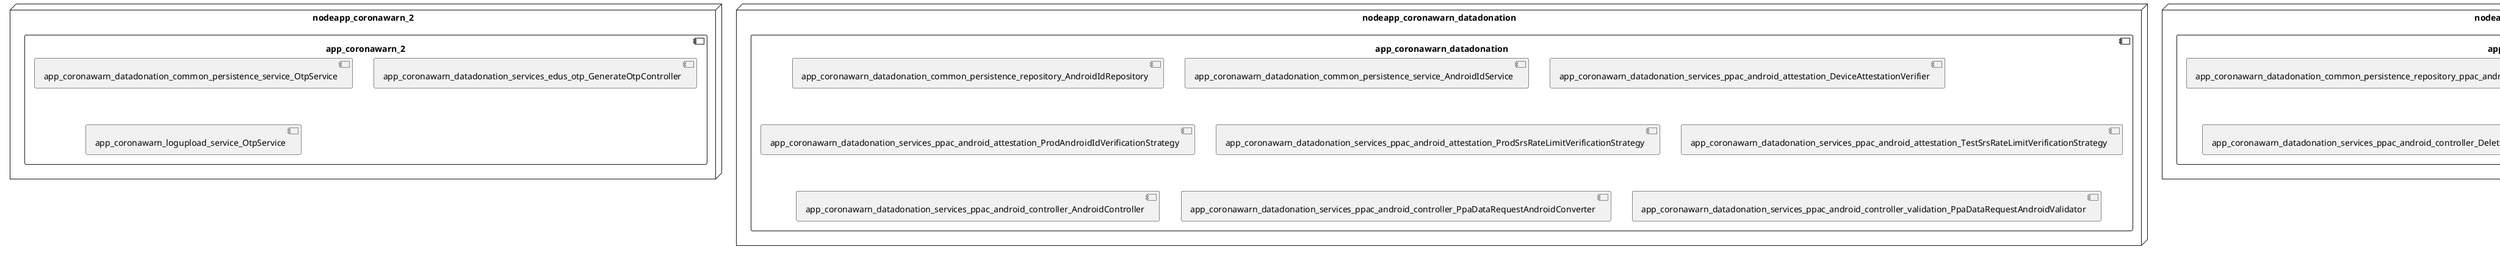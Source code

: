 @startuml
skinparam fixCircleLabelOverlapping true
skinparam componentStyle uml2
node nodeapp_coronawarn {
component app_coronawarn {
[app_coronawarn_datadonation_services_ppac_commons_FakeRequestController] [[corona-warn-app.system#_YiioCmiHEe-hx815cB9RGg]]
[app_coronawarn_server_services_submission_controller_FakeRequestController] [[corona-warn-app.system#_YiioCmiHEe-hx815cB9RGg]]
}
}
node nodeapp_coronawarn_2 {
component app_coronawarn_2 {
[app_coronawarn_datadonation_common_persistence_service_OtpService] [[corona-warn-app.system#_YiioCmiHEe-hx815cB9RGg]]
[app_coronawarn_datadonation_services_edus_otp_GenerateOtpController] [[corona-warn-app.system#_YiioCmiHEe-hx815cB9RGg]]
[app_coronawarn_logupload_service_OtpService] [[corona-warn-app.system#_YiioCmiHEe-hx815cB9RGg]]
}
}
node nodeapp_coronawarn_datadonation {
component app_coronawarn_datadonation {
[app_coronawarn_datadonation_common_persistence_repository_AndroidIdRepository] [[corona-warn-app.system#_YiioCmiHEe-hx815cB9RGg]]
[app_coronawarn_datadonation_common_persistence_service_AndroidIdService] [[corona-warn-app.system#_YiioCmiHEe-hx815cB9RGg]]
[app_coronawarn_datadonation_services_ppac_android_attestation_DeviceAttestationVerifier] [[corona-warn-app.system#_YiioCmiHEe-hx815cB9RGg]]
[app_coronawarn_datadonation_services_ppac_android_attestation_ProdAndroidIdVerificationStrategy] [[corona-warn-app.system#_YiioCmiHEe-hx815cB9RGg]]
[app_coronawarn_datadonation_services_ppac_android_attestation_ProdSrsRateLimitVerificationStrategy] [[corona-warn-app.system#_YiioCmiHEe-hx815cB9RGg]]
[app_coronawarn_datadonation_services_ppac_android_attestation_TestSrsRateLimitVerificationStrategy] [[corona-warn-app.system#_YiioCmiHEe-hx815cB9RGg]]
[app_coronawarn_datadonation_services_ppac_android_controller_AndroidController] [[corona-warn-app.system#_YiioCmiHEe-hx815cB9RGg]]
[app_coronawarn_datadonation_services_ppac_android_controller_PpaDataRequestAndroidConverter] [[corona-warn-app.system#_YiioCmiHEe-hx815cB9RGg]]
[app_coronawarn_datadonation_services_ppac_android_controller_validation_PpaDataRequestAndroidValidator] [[corona-warn-app.system#_YiioCmiHEe-hx815cB9RGg]]
}
}
node nodeapp_coronawarn_datadonation_2 {
component app_coronawarn_datadonation_2 {
[app_coronawarn_datadonation_common_persistence_repository_ppac_android_SaltRepository] [[corona-warn-app.system#_YiioCmiHEe-hx815cB9RGg]]
[app_coronawarn_datadonation_common_persistence_service_SaltService] [[corona-warn-app.system#_YiioCmiHEe-hx815cB9RGg]]
[app_coronawarn_datadonation_services_ppac_android_controller_DeleteSaltController] [[corona-warn-app.system#_YiioCmiHEe-hx815cB9RGg]]
}
}
node nodeapp_coronawarn_datadonation_3 {
component app_coronawarn_datadonation_3 {
[app_coronawarn_datadonation_common_persistence_repository_DeviceTokenRepository] [[corona-warn-app.system#_YiioCmiHEe-hx815cB9RGg]]
[app_coronawarn_datadonation_services_ppac_ios_verification_devicetoken_DeviceTokenService] [[corona-warn-app.system#_YiioCmiHEe-hx815cB9RGg]]
}
}
node nodeapp_coronawarn_datadonation_4 {
component app_coronawarn_datadonation_4 {
[app_coronawarn_datadonation_common_persistence_service_SrsOtpService] [[corona-warn-app.system#_YiioCmiHEe-hx815cB9RGg]]
[app_coronawarn_datadonation_services_ppac_otp_GenerateSrsOtpController] [[corona-warn-app.system#_YiioCmiHEe-hx815cB9RGg]]
}
}
node nodeapp_coronawarn_datadonation_5 {
component app_coronawarn_datadonation_5 {
[app_coronawarn_datadonation_common_persistence_service_ElsOtpService] [[corona-warn-app.system#_YiioCmiHEe-hx815cB9RGg]]
[app_coronawarn_datadonation_services_els_otp_GenerateElsOtpController] [[corona-warn-app.system#_YiioCmiHEe-hx815cB9RGg]]
}
}
node nodeapp_coronawarn_datadonation_common_persistence {
component app_coronawarn_datadonation_common_persistence {
[app_coronawarn_datadonation_common_persistence_repository_metrics_ClientMetadataRepository] [[corona-warn-app.system#_YiioCmiHEe-hx815cB9RGg]]
[app_coronawarn_datadonation_common_persistence_repository_metrics_ExposureRiskMetadataRepository] [[corona-warn-app.system#_YiioCmiHEe-hx815cB9RGg]]
[app_coronawarn_datadonation_common_persistence_repository_metrics_ExposureWindowRepository] [[corona-warn-app.system#_YiioCmiHEe-hx815cB9RGg]]
[app_coronawarn_datadonation_common_persistence_repository_metrics_ExposureWindowTestResultsRepository] [[corona-warn-app.system#_YiioCmiHEe-hx815cB9RGg]]
[app_coronawarn_datadonation_common_persistence_repository_metrics_KeySubmissionMetadataWithClientMetadataRepository] [[corona-warn-app.system#_YiioCmiHEe-hx815cB9RGg]]
[app_coronawarn_datadonation_common_persistence_repository_metrics_KeySubmissionMetadataWithUserMetadataRepository] [[corona-warn-app.system#_YiioCmiHEe-hx815cB9RGg]]
[app_coronawarn_datadonation_common_persistence_repository_metrics_SummarizedExposureWindowsWithUserMetadataRepository] [[corona-warn-app.system#_YiioCmiHEe-hx815cB9RGg]]
[app_coronawarn_datadonation_common_persistence_repository_metrics_TestResultMetadataRepository] [[corona-warn-app.system#_YiioCmiHEe-hx815cB9RGg]]
[app_coronawarn_datadonation_common_persistence_repository_metrics_UserMetadataRepository] [[corona-warn-app.system#_YiioCmiHEe-hx815cB9RGg]]
[app_coronawarn_datadonation_common_persistence_service_PpaDataService] [[corona-warn-app.system#_YiioCmiHEe-hx815cB9RGg]]
}
}
node nodeapp_coronawarn_datadonation_services_ppac_ios {
component app_coronawarn_datadonation_services_ppac_ios {
[app_coronawarn_datadonation_services_ppac_ios_controller_IosController] [[corona-warn-app.system#_YiioCmiHEe-hx815cB9RGg]]
[app_coronawarn_datadonation_services_ppac_ios_controller_PpaDataRequestIosConverter] [[corona-warn-app.system#_YiioCmiHEe-hx815cB9RGg]]
[app_coronawarn_datadonation_services_ppac_ios_verification_PpacProcessor] [[corona-warn-app.system#_YiioCmiHEe-hx815cB9RGg]]
}
}
node nodeapp_coronawarn_dcc {
component app_coronawarn_dcc {
[app_coronawarn_dcc_repository_DccRegistrationRepository] [[corona-warn-app.system#_YiioCmiHEe-hx815cB9RGg]]
[app_coronawarn_dcc_service_DccRegistrationCleanupService] [[corona-warn-app.system#_YiioCmiHEe-hx815cB9RGg]]
[app_coronawarn_dcc_service_DccRegistrationService] [[corona-warn-app.system#_YiioCmiHEe-hx815cB9RGg]]
}
}
node nodeapp_coronawarn_dcc_2 {
component app_coronawarn_dcc_2 {
[app_coronawarn_dcc_repository_LabIdClaimRepository] [[corona-warn-app.system#_YiioCmiHEe-hx815cB9RGg]]
[app_coronawarn_dcc_service_LabIdClaimCleanupService] [[corona-warn-app.system#_YiioCmiHEe-hx815cB9RGg]]
[app_coronawarn_dcc_service_LabIdClaimService] [[corona-warn-app.system#_YiioCmiHEe-hx815cB9RGg]]
}
}
node nodeapp_coronawarn_logupload {
component app_coronawarn_logupload {
[app_coronawarn_logupload_repository_LogRepository] [[corona-warn-app.system#_YiioCmiHEe-hx815cB9RGg]]
[app_coronawarn_logupload_service_FileStorageService] [[corona-warn-app.system#_YiioCmiHEe-hx815cB9RGg]]
[app_coronawarn_logupload_service_LogCleanupService] [[corona-warn-app.system#_YiioCmiHEe-hx815cB9RGg]]
[app_coronawarn_logupload_service_LogService] [[corona-warn-app.system#_YiioCmiHEe-hx815cB9RGg]]
}
}
node nodeapp_coronawarn_testresult {
component app_coronawarn_testresult {
[app_coronawarn_testresult_TestResultRepository] [[corona-warn-app.system#_YiioCmiHEe-hx815cB9RGg]]
[app_coronawarn_testresult_service_TestResultService] [[corona-warn-app.system#_YiioCmiHEe-hx815cB9RGg]]
}
}
node nodeapp_coronawarn_datadonation_services_edus_otp_OtpController {
[app_coronawarn_datadonation_services_edus_otp_OtpController] [[corona-warn-app.system#_YiioCmiHEe-hx815cB9RGg]]
}
node nodeapp_coronawarn_datadonation_services_els_otp_ElsOtpController {
[app_coronawarn_datadonation_services_els_otp_ElsOtpController] [[corona-warn-app.system#_YiioCmiHEe-hx815cB9RGg]]
}
node nodeapp_coronawarn_datadonation_services_srs_otp_SrsOtpController {
[app_coronawarn_datadonation_services_srs_otp_SrsOtpController] [[corona-warn-app.system#_YiioCmiHEe-hx815cB9RGg]]
}
node nodeapp_coronawarn_dcc_controller_ExternalDccClaimController {
[app_coronawarn_dcc_controller_ExternalDccClaimController] [[corona-warn-app.system#_YiioCmiHEe-hx815cB9RGg]]
}
node nodeapp_coronawarn_dcc_controller_ExternalPublicKeyController {
[app_coronawarn_dcc_controller_ExternalPublicKeyController] [[corona-warn-app.system#_YiioCmiHEe-hx815cB9RGg]]
}
node nodeapp_coronawarn_dcc_controller_InternalDccController {
[app_coronawarn_dcc_controller_InternalDccController] [[corona-warn-app.system#_YiioCmiHEe-hx815cB9RGg]]
}
node nodeapp_coronawarn_dcc_controller_InternalLabIdClaimController {
[app_coronawarn_dcc_controller_InternalLabIdClaimController] [[corona-warn-app.system#_YiioCmiHEe-hx815cB9RGg]]
}
node nodeapp_coronawarn_dcc_controller_InternalPublicKeyController {
[app_coronawarn_dcc_controller_InternalPublicKeyController] [[corona-warn-app.system#_YiioCmiHEe-hx815cB9RGg]]
}
node nodeapp_coronawarn_dcc_service_DccService {
[app_coronawarn_dcc_service_DccService] [[corona-warn-app.system#_YiioCmiHEe-hx815cB9RGg]]
}
node nodeapp_coronawarn_logupload_controller_LogDownloadApiController {
[app_coronawarn_logupload_controller_LogDownloadApiController] [[corona-warn-app.system#_YiioCmiHEe-hx815cB9RGg]]
}
node nodeapp_coronawarn_logupload_controller_LogUploadApiController {
[app_coronawarn_logupload_controller_LogUploadApiController] [[corona-warn-app.system#_YiioCmiHEe-hx815cB9RGg]]
}
node nodeapp_coronawarn_logupload_controller_LogUploadErrorController {
[app_coronawarn_logupload_controller_LogUploadErrorController] [[corona-warn-app.system#_YiioCmiHEe-hx815cB9RGg]]
}
node nodeapp_coronawarn_logupload_controller_LogUploadPortalController {
[app_coronawarn_logupload_controller_LogUploadPortalController] [[corona-warn-app.system#_YiioCmiHEe-hx815cB9RGg]]
}
node nodeapp_coronawarn_server_services_callback_controller_CallbackController {
[app_coronawarn_server_services_callback_controller_CallbackController] [[corona-warn-app.system#_YiioCmiHEe-hx815cB9RGg]]
}
node nodeapp_coronawarn_server_services_submission_controller_SubmissionController {
[app_coronawarn_server_services_submission_controller_SubmissionController] [[corona-warn-app.system#_YiioCmiHEe-hx815cB9RGg]]
}
node nodeapp_coronawarn_server_services_submission_verification_SrsOtpVerifier {
[app_coronawarn_server_services_submission_verification_SrsOtpVerifier] [[corona-warn-app.system#_YiioCmiHEe-hx815cB9RGg]]
}
node nodeapp_coronawarn_server_services_submission_verification_TanVerifier {
[app_coronawarn_server_services_submission_verification_TanVerifier] [[corona-warn-app.system#_YiioCmiHEe-hx815cB9RGg]]
}
node nodeapp_coronawarn_testresult_TestResultController {
[app_coronawarn_testresult_TestResultController] [[corona-warn-app.system#_YiioCmiHEe-hx815cB9RGg]]
}
node nodeapp_coronawarn_verification_controller_ExternalTanController {
[app_coronawarn_verification_controller_ExternalTanController] [[corona-warn-app.system#_YiioCmiHEe-hx815cB9RGg]]
}
node nodeapp_coronawarn_verification_controller_ExternalTestStateController {
[app_coronawarn_verification_controller_ExternalTestStateController] [[corona-warn-app.system#_YiioCmiHEe-hx815cB9RGg]]
}
node nodeapp_coronawarn_verification_controller_ExternalTokenController {
[app_coronawarn_verification_controller_ExternalTokenController] [[corona-warn-app.system#_YiioCmiHEe-hx815cB9RGg]]
}
node nodeapp_coronawarn_verification_controller_InternalTanController {
[app_coronawarn_verification_controller_InternalTanController] [[corona-warn-app.system#_YiioCmiHEe-hx815cB9RGg]]
}
node nodeapp_coronawarn_verification_controller_InternalTestStateController {
[app_coronawarn_verification_controller_InternalTestStateController] [[corona-warn-app.system#_YiioCmiHEe-hx815cB9RGg]]
}
node nodeapp_coronawarn_verification_portal_controller_VerificationPortalController {
[app_coronawarn_verification_portal_controller_VerificationPortalController] [[corona-warn-app.system#_YiioCmiHEe-hx815cB9RGg]]
}
node nodeapp_coronawarn_verification_portal_controller_VerificationPortalErrorController {
[app_coronawarn_verification_portal_controller_VerificationPortalErrorController] [[corona-warn-app.system#_YiioCmiHEe-hx815cB9RGg]]
}
node nodeapp_coronawarn_verification_portal_service_HealthAuthorityService {
[app_coronawarn_verification_portal_service_HealthAuthorityService] [[corona-warn-app.system#_YiioCmiHEe-hx815cB9RGg]]
}
node nodeapp_coronawarn_verification_portal_service_TeleTanService {
[app_coronawarn_verification_portal_service_TeleTanService] [[corona-warn-app.system#_YiioCmiHEe-hx815cB9RGg]]
}
node nodeapp_coronawarn_verification_service_FakeRequestService {
[app_coronawarn_verification_service_FakeRequestService] [[corona-warn-app.system#_YiioCmiHEe-hx815cB9RGg]]
}

@enduml
